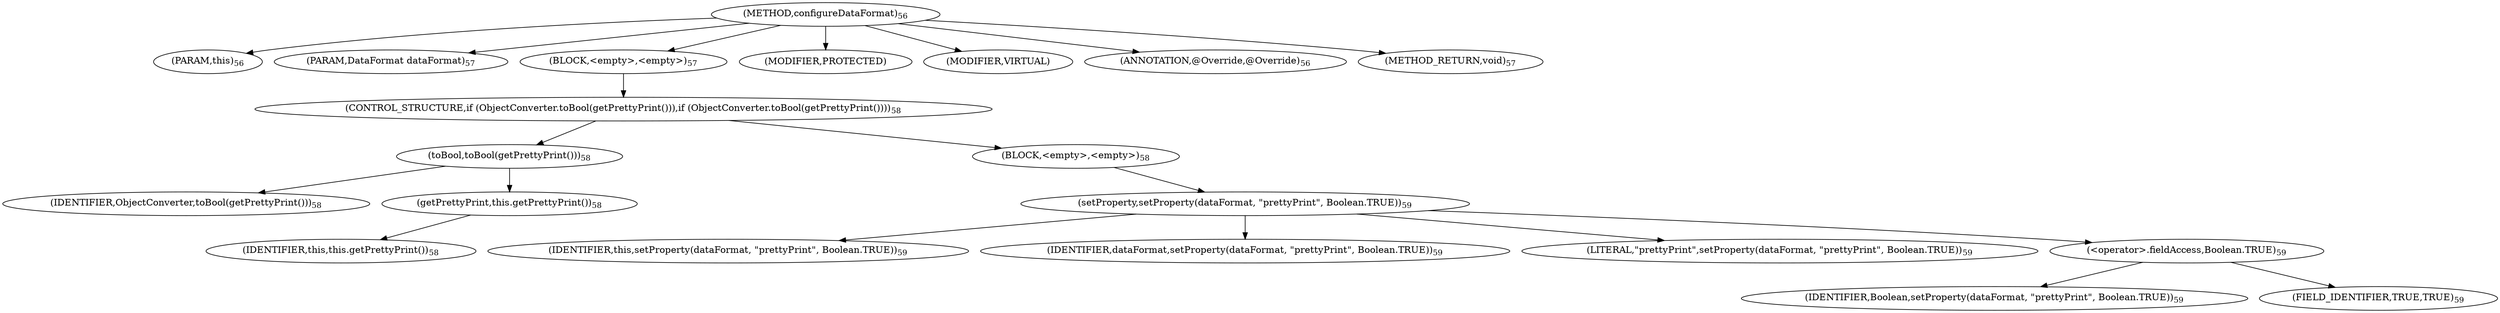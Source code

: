 digraph "configureDataFormat" {  
"60" [label = <(METHOD,configureDataFormat)<SUB>56</SUB>> ]
"11" [label = <(PARAM,this)<SUB>56</SUB>> ]
"61" [label = <(PARAM,DataFormat dataFormat)<SUB>57</SUB>> ]
"62" [label = <(BLOCK,&lt;empty&gt;,&lt;empty&gt;)<SUB>57</SUB>> ]
"63" [label = <(CONTROL_STRUCTURE,if (ObjectConverter.toBool(getPrettyPrint())),if (ObjectConverter.toBool(getPrettyPrint())))<SUB>58</SUB>> ]
"64" [label = <(toBool,toBool(getPrettyPrint()))<SUB>58</SUB>> ]
"65" [label = <(IDENTIFIER,ObjectConverter,toBool(getPrettyPrint()))<SUB>58</SUB>> ]
"66" [label = <(getPrettyPrint,this.getPrettyPrint())<SUB>58</SUB>> ]
"10" [label = <(IDENTIFIER,this,this.getPrettyPrint())<SUB>58</SUB>> ]
"67" [label = <(BLOCK,&lt;empty&gt;,&lt;empty&gt;)<SUB>58</SUB>> ]
"68" [label = <(setProperty,setProperty(dataFormat, &quot;prettyPrint&quot;, Boolean.TRUE))<SUB>59</SUB>> ]
"12" [label = <(IDENTIFIER,this,setProperty(dataFormat, &quot;prettyPrint&quot;, Boolean.TRUE))<SUB>59</SUB>> ]
"69" [label = <(IDENTIFIER,dataFormat,setProperty(dataFormat, &quot;prettyPrint&quot;, Boolean.TRUE))<SUB>59</SUB>> ]
"70" [label = <(LITERAL,&quot;prettyPrint&quot;,setProperty(dataFormat, &quot;prettyPrint&quot;, Boolean.TRUE))<SUB>59</SUB>> ]
"71" [label = <(&lt;operator&gt;.fieldAccess,Boolean.TRUE)<SUB>59</SUB>> ]
"72" [label = <(IDENTIFIER,Boolean,setProperty(dataFormat, &quot;prettyPrint&quot;, Boolean.TRUE))<SUB>59</SUB>> ]
"73" [label = <(FIELD_IDENTIFIER,TRUE,TRUE)<SUB>59</SUB>> ]
"74" [label = <(MODIFIER,PROTECTED)> ]
"75" [label = <(MODIFIER,VIRTUAL)> ]
"76" [label = <(ANNOTATION,@Override,@Override)<SUB>56</SUB>> ]
"77" [label = <(METHOD_RETURN,void)<SUB>57</SUB>> ]
  "60" -> "11" 
  "60" -> "61" 
  "60" -> "62" 
  "60" -> "74" 
  "60" -> "75" 
  "60" -> "76" 
  "60" -> "77" 
  "62" -> "63" 
  "63" -> "64" 
  "63" -> "67" 
  "64" -> "65" 
  "64" -> "66" 
  "66" -> "10" 
  "67" -> "68" 
  "68" -> "12" 
  "68" -> "69" 
  "68" -> "70" 
  "68" -> "71" 
  "71" -> "72" 
  "71" -> "73" 
}
